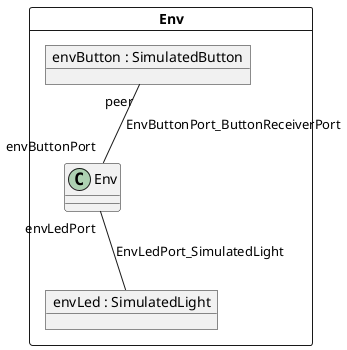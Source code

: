 

@startuml
	package Env <<card>> {
		object "envLed : SimulatedLight" as ButtonLedsEnvironment_Env_envLed
		object "envButton : SimulatedButton" as ButtonLedsEnvironment_Env_envButton
		ButtonLedsEnvironment_Env_envButton "peer" -- "envButtonPort" Env : EnvButtonPort_ButtonReceiverPort
		Env "envLedPort" -- ButtonLedsEnvironment_Env_envLed : EnvLedPort_SimulatedLight
	}
@enduml
